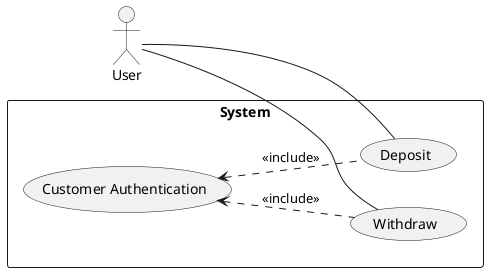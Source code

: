 @startuml

left to right direction

skinparam packageStyle rectangle

actor User

rectangle System{

    User -- (Deposit)

    User -- (Withdraw)

    (Customer Authentication) <.. (Deposit): <<include>>

    (Customer Authentication) <.. (Withdraw): <<include>>

}

@enduml
